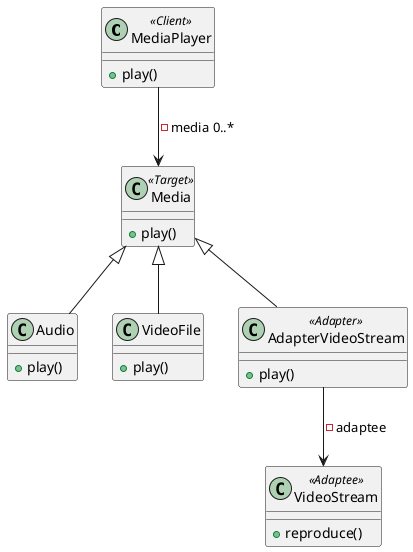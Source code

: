 @startuml
class MediaPlayer << Client >>{
+play()
}
MediaPlayer --> Media : -media 0..*

class Media << Target >>{
+play()
}

class Audio extends Media{
+play()
}
class VideoFile extends Media{
+play()
}

class  AdapterVideoStream << Adapter >> extends Media{
+play()
}
AdapterVideoStream --> VideoStream : -adaptee
class VideoStream << Adaptee >>{
+reproduce()

}
@enduml